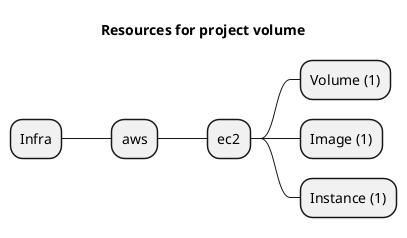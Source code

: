 @startmindmap
title Resources for project volume
skinparam monochrome true
+ Infra
++ aws
+++ ec2
++++ Volume (1)
++++ Image (1)
++++ Instance (1)
@endmindmap